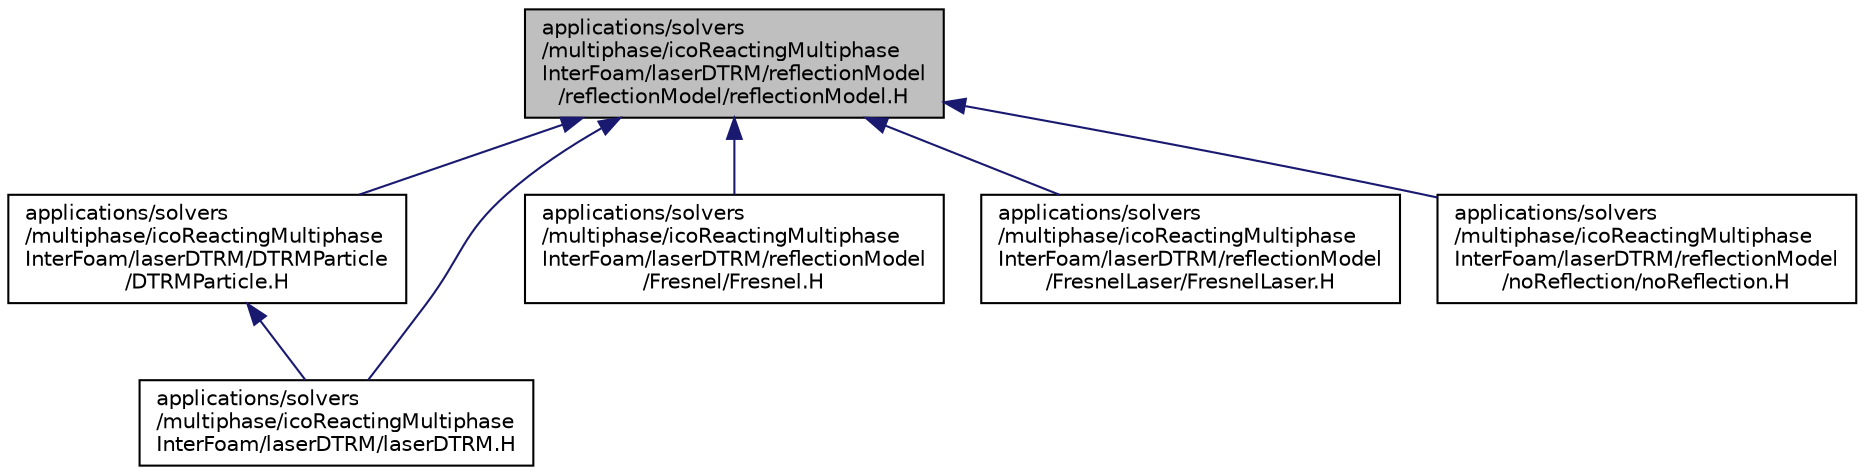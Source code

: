 digraph "applications/solvers/multiphase/icoReactingMultiphaseInterFoam/laserDTRM/reflectionModel/reflectionModel/reflectionModel.H"
{
  bgcolor="transparent";
  edge [fontname="Helvetica",fontsize="10",labelfontname="Helvetica",labelfontsize="10"];
  node [fontname="Helvetica",fontsize="10",shape=record];
  Node1 [label="applications/solvers\l/multiphase/icoReactingMultiphase\lInterFoam/laserDTRM/reflectionModel\l/reflectionModel/reflectionModel.H",height=0.2,width=0.4,color="black", fillcolor="grey75", style="filled" fontcolor="black"];
  Node1 -> Node2 [dir="back",color="midnightblue",fontsize="10",style="solid",fontname="Helvetica"];
  Node2 [label="applications/solvers\l/multiphase/icoReactingMultiphase\lInterFoam/laserDTRM/DTRMParticle\l/DTRMParticle.H",height=0.2,width=0.4,color="black",URL="$DTRMParticle_8H.html"];
  Node2 -> Node3 [dir="back",color="midnightblue",fontsize="10",style="solid",fontname="Helvetica"];
  Node3 [label="applications/solvers\l/multiphase/icoReactingMultiphase\lInterFoam/laserDTRM/laserDTRM.H",height=0.2,width=0.4,color="black",URL="$laserDTRM_8H.html"];
  Node1 -> Node3 [dir="back",color="midnightblue",fontsize="10",style="solid",fontname="Helvetica"];
  Node1 -> Node4 [dir="back",color="midnightblue",fontsize="10",style="solid",fontname="Helvetica"];
  Node4 [label="applications/solvers\l/multiphase/icoReactingMultiphase\lInterFoam/laserDTRM/reflectionModel\l/Fresnel/Fresnel.H",height=0.2,width=0.4,color="black",URL="$Fresnel_8H.html"];
  Node1 -> Node5 [dir="back",color="midnightblue",fontsize="10",style="solid",fontname="Helvetica"];
  Node5 [label="applications/solvers\l/multiphase/icoReactingMultiphase\lInterFoam/laserDTRM/reflectionModel\l/FresnelLaser/FresnelLaser.H",height=0.2,width=0.4,color="black",URL="$FresnelLaser_8H.html"];
  Node1 -> Node6 [dir="back",color="midnightblue",fontsize="10",style="solid",fontname="Helvetica"];
  Node6 [label="applications/solvers\l/multiphase/icoReactingMultiphase\lInterFoam/laserDTRM/reflectionModel\l/noReflection/noReflection.H",height=0.2,width=0.4,color="black",URL="$noReflection_8H.html"];
}
